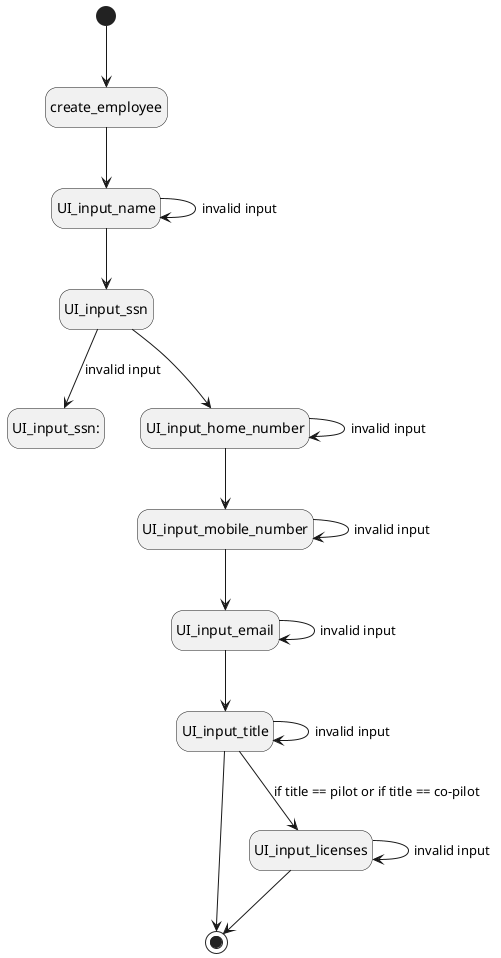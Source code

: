 @startuml create employee
hide empty description


[*] --> create_employee
create_employee --> UI_input_name
UI_input_name --> UI_input_name:invalid input
UI_input_name --> UI_input_ssn
UI_input_ssn --> UI_input_ssn::invalid input
UI_input_ssn --> UI_input_home_number
UI_input_home_number --> UI_input_home_number:invalid input
UI_input_home_number --> UI_input_mobile_number
UI_input_mobile_number --> UI_input_mobile_number:invalid input
UI_input_mobile_number --> UI_input_email
UI_input_email --> UI_input_email:invalid input
UI_input_email --> UI_input_title
UI_input_title --> UI_input_title:invalid input
UI_input_title --> [*]
UI_input_title --> UI_input_licenses: if title == pilot or if title == co-pilot
UI_input_licenses --> UI_input_licenses: invalid input
UI_input_licenses --> [*]
@enduml